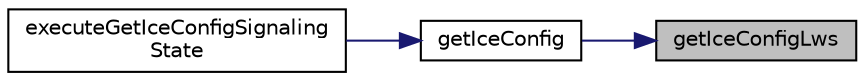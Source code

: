 digraph "getIceConfigLws"
{
 // LATEX_PDF_SIZE
  edge [fontname="Helvetica",fontsize="10",labelfontname="Helvetica",labelfontsize="10"];
  node [fontname="Helvetica",fontsize="10",shape=record];
  rankdir="RL";
  Node1 [label="getIceConfigLws",height=0.2,width=0.4,color="black", fillcolor="grey75", style="filled", fontcolor="black",tooltip=" "];
  Node1 -> Node2 [dir="back",color="midnightblue",fontsize="10",style="solid",fontname="Helvetica"];
  Node2 [label="getIceConfig",height=0.2,width=0.4,color="black", fillcolor="white", style="filled",URL="$Signaling_8h.html#a25382756fb65415fa80250a38b377f21",tooltip=" "];
  Node2 -> Node3 [dir="back",color="midnightblue",fontsize="10",style="solid",fontname="Helvetica"];
  Node3 [label="executeGetIceConfigSignaling\lState",height=0.2,width=0.4,color="black", fillcolor="white", style="filled",URL="$StateMachine_8h.html#a4912a88bfde8b1b02b9885937534b083",tooltip=" "];
}
